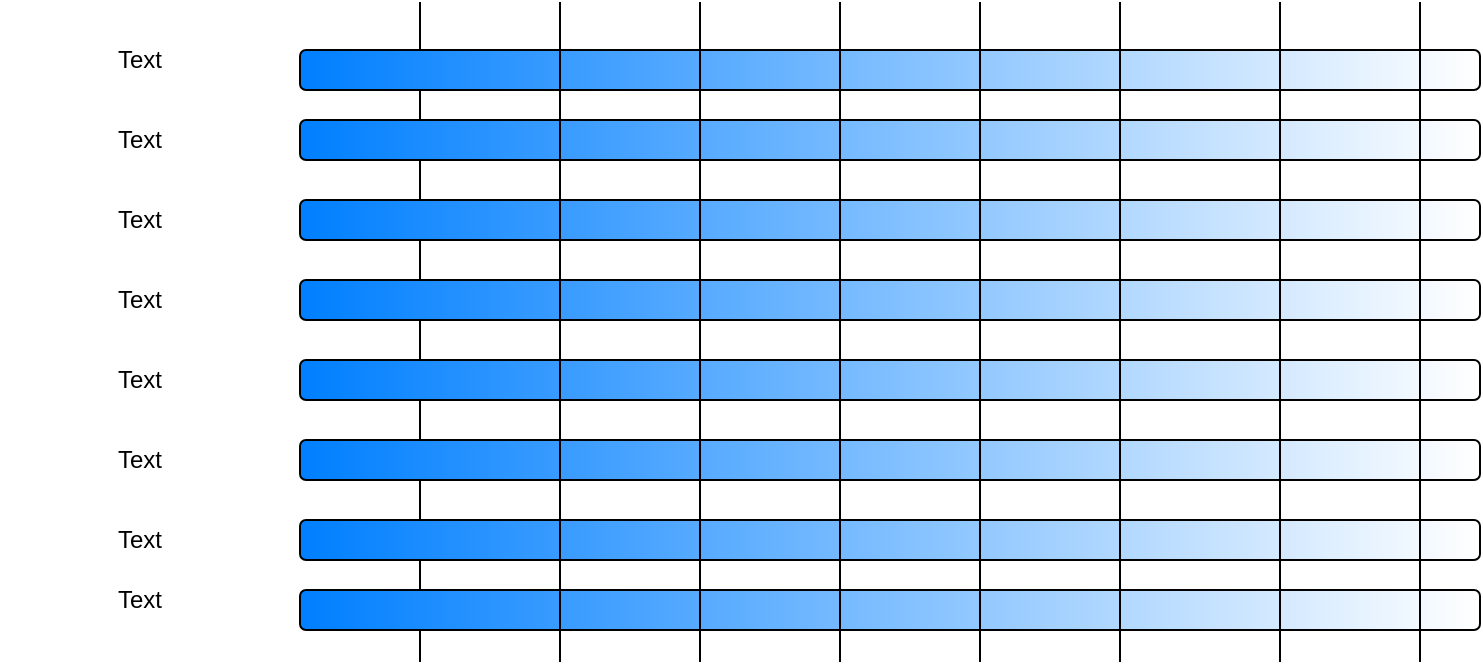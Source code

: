 <mxfile version="14.4.2" type="github">
  <diagram id="1NnK4FntVjuG7IkbfHnp" name="Page-2">
    <mxGraphModel dx="1038" dy="580" grid="1" gridSize="10" guides="1" tooltips="1" connect="1" arrows="1" fold="1" page="1" pageScale="1" pageWidth="850" pageHeight="1100" math="0" shadow="0">
      <root>
        <mxCell id="PYVz5j9ludCQgyBBFUDJ-0" />
        <mxCell id="PYVz5j9ludCQgyBBFUDJ-1" parent="PYVz5j9ludCQgyBBFUDJ-0" />
        <mxCell id="4XuRCM-vg6RH9HbUGs0M-0" value="" style="endArrow=none;html=1;" edge="1" parent="PYVz5j9ludCQgyBBFUDJ-1">
          <mxGeometry width="50" height="50" relative="1" as="geometry">
            <mxPoint x="220" y="390" as="sourcePoint" />
            <mxPoint x="220" y="60" as="targetPoint" />
          </mxGeometry>
        </mxCell>
        <mxCell id="Osk7ziK2DaWPhimZGtd--1" value="" style="rounded=1;whiteSpace=wrap;html=1;labelBackgroundColor=#ffffff;gradientDirection=west;gradientColor=#007FFF;" parent="PYVz5j9ludCQgyBBFUDJ-1" vertex="1">
          <mxGeometry x="160" y="84" width="590" height="20" as="geometry" />
        </mxCell>
        <mxCell id="Osk7ziK2DaWPhimZGtd--2" value="Text" style="text;html=1;strokeColor=none;fillColor=none;align=center;verticalAlign=middle;whiteSpace=wrap;rounded=0;labelBackgroundColor=#ffffff;" parent="PYVz5j9ludCQgyBBFUDJ-1" vertex="1">
          <mxGeometry x="10" y="114" width="140" height="30" as="geometry" />
        </mxCell>
        <mxCell id="Osk7ziK2DaWPhimZGtd--4" value="Text" style="text;html=1;strokeColor=none;fillColor=none;align=center;verticalAlign=middle;whiteSpace=wrap;rounded=0;labelBackgroundColor=#ffffff;" parent="PYVz5j9ludCQgyBBFUDJ-1" vertex="1">
          <mxGeometry x="10" y="154" width="140" height="30" as="geometry" />
        </mxCell>
        <mxCell id="Osk7ziK2DaWPhimZGtd--5" value="Text" style="text;html=1;strokeColor=none;fillColor=none;align=center;verticalAlign=middle;whiteSpace=wrap;rounded=0;labelBackgroundColor=#ffffff;" parent="PYVz5j9ludCQgyBBFUDJ-1" vertex="1">
          <mxGeometry x="10" y="234" width="140" height="30" as="geometry" />
        </mxCell>
        <mxCell id="Osk7ziK2DaWPhimZGtd--6" value="Text" style="text;html=1;strokeColor=none;fillColor=none;align=center;verticalAlign=middle;whiteSpace=wrap;rounded=0;labelBackgroundColor=#ffffff;" parent="PYVz5j9ludCQgyBBFUDJ-1" vertex="1">
          <mxGeometry x="10" y="194" width="140" height="30" as="geometry" />
        </mxCell>
        <mxCell id="Osk7ziK2DaWPhimZGtd--7" value="Text" style="text;html=1;strokeColor=none;fillColor=none;align=center;verticalAlign=middle;whiteSpace=wrap;rounded=0;labelBackgroundColor=#ffffff;" parent="PYVz5j9ludCQgyBBFUDJ-1" vertex="1">
          <mxGeometry x="10" y="274" width="140" height="30" as="geometry" />
        </mxCell>
        <mxCell id="Osk7ziK2DaWPhimZGtd--8" value="Text" style="text;html=1;strokeColor=none;fillColor=none;align=center;verticalAlign=middle;whiteSpace=wrap;rounded=0;labelBackgroundColor=#ffffff;" parent="PYVz5j9ludCQgyBBFUDJ-1" vertex="1">
          <mxGeometry x="10" y="344" width="140" height="30" as="geometry" />
        </mxCell>
        <mxCell id="Osk7ziK2DaWPhimZGtd--9" value="Text" style="text;html=1;strokeColor=none;fillColor=none;align=center;verticalAlign=middle;whiteSpace=wrap;rounded=0;labelBackgroundColor=#ffffff;" parent="PYVz5j9ludCQgyBBFUDJ-1" vertex="1">
          <mxGeometry x="10" y="314" width="140" height="30" as="geometry" />
        </mxCell>
        <mxCell id="Osk7ziK2DaWPhimZGtd--10" value="Text" style="text;html=1;strokeColor=none;fillColor=none;align=center;verticalAlign=middle;whiteSpace=wrap;rounded=0;labelBackgroundColor=#ffffff;" parent="PYVz5j9ludCQgyBBFUDJ-1" vertex="1">
          <mxGeometry x="10" y="74" width="140" height="30" as="geometry" />
        </mxCell>
        <mxCell id="Osk7ziK2DaWPhimZGtd--15" value="" style="rounded=1;whiteSpace=wrap;html=1;labelBackgroundColor=#ffffff;gradientDirection=west;gradientColor=#007FFF;" parent="PYVz5j9ludCQgyBBFUDJ-1" vertex="1">
          <mxGeometry x="160" y="119" width="590" height="20" as="geometry" />
        </mxCell>
        <mxCell id="Osk7ziK2DaWPhimZGtd--16" value="" style="rounded=1;whiteSpace=wrap;html=1;labelBackgroundColor=#ffffff;gradientDirection=west;gradientColor=#007FFF;" parent="PYVz5j9ludCQgyBBFUDJ-1" vertex="1">
          <mxGeometry x="160" y="159" width="590" height="20" as="geometry" />
        </mxCell>
        <mxCell id="Osk7ziK2DaWPhimZGtd--17" value="" style="rounded=1;whiteSpace=wrap;html=1;labelBackgroundColor=#ffffff;gradientDirection=west;gradientColor=#007FFF;" parent="PYVz5j9ludCQgyBBFUDJ-1" vertex="1">
          <mxGeometry x="160" y="199" width="590" height="20" as="geometry" />
        </mxCell>
        <mxCell id="Osk7ziK2DaWPhimZGtd--18" value="" style="rounded=1;whiteSpace=wrap;html=1;labelBackgroundColor=#ffffff;gradientDirection=west;gradientColor=#007FFF;" parent="PYVz5j9ludCQgyBBFUDJ-1" vertex="1">
          <mxGeometry x="160" y="239" width="590" height="20" as="geometry" />
        </mxCell>
        <mxCell id="Osk7ziK2DaWPhimZGtd--19" value="" style="rounded=1;whiteSpace=wrap;html=1;labelBackgroundColor=#ffffff;gradientDirection=west;gradientColor=#007FFF;" parent="PYVz5j9ludCQgyBBFUDJ-1" vertex="1">
          <mxGeometry x="160" y="279" width="590" height="20" as="geometry" />
        </mxCell>
        <mxCell id="Osk7ziK2DaWPhimZGtd--21" value="" style="rounded=1;whiteSpace=wrap;html=1;labelBackgroundColor=#ffffff;gradientDirection=west;gradientColor=#007FFF;" parent="PYVz5j9ludCQgyBBFUDJ-1" vertex="1">
          <mxGeometry x="160" y="319" width="590" height="20" as="geometry" />
        </mxCell>
        <mxCell id="Osk7ziK2DaWPhimZGtd--22" value="" style="rounded=1;whiteSpace=wrap;html=1;labelBackgroundColor=#ffffff;gradientDirection=west;gradientColor=#007FFF;" parent="PYVz5j9ludCQgyBBFUDJ-1" vertex="1">
          <mxGeometry x="160" y="354" width="590" height="20" as="geometry" />
        </mxCell>
        <mxCell id="4XuRCM-vg6RH9HbUGs0M-1" value="" style="endArrow=none;html=1;" edge="1" parent="PYVz5j9ludCQgyBBFUDJ-1">
          <mxGeometry width="50" height="50" relative="1" as="geometry">
            <mxPoint x="290" y="390" as="sourcePoint" />
            <mxPoint x="290" y="60" as="targetPoint" />
          </mxGeometry>
        </mxCell>
        <mxCell id="4XuRCM-vg6RH9HbUGs0M-2" value="" style="endArrow=none;html=1;" edge="1" parent="PYVz5j9ludCQgyBBFUDJ-1">
          <mxGeometry width="50" height="50" relative="1" as="geometry">
            <mxPoint x="360" y="390" as="sourcePoint" />
            <mxPoint x="360" y="60" as="targetPoint" />
          </mxGeometry>
        </mxCell>
        <mxCell id="4XuRCM-vg6RH9HbUGs0M-3" value="" style="endArrow=none;html=1;" edge="1" parent="PYVz5j9ludCQgyBBFUDJ-1">
          <mxGeometry width="50" height="50" relative="1" as="geometry">
            <mxPoint x="430" y="390" as="sourcePoint" />
            <mxPoint x="430" y="60" as="targetPoint" />
          </mxGeometry>
        </mxCell>
        <mxCell id="4XuRCM-vg6RH9HbUGs0M-4" value="" style="endArrow=none;html=1;" edge="1" parent="PYVz5j9ludCQgyBBFUDJ-1">
          <mxGeometry width="50" height="50" relative="1" as="geometry">
            <mxPoint x="500" y="390" as="sourcePoint" />
            <mxPoint x="500" y="60" as="targetPoint" />
          </mxGeometry>
        </mxCell>
        <mxCell id="4XuRCM-vg6RH9HbUGs0M-5" value="" style="endArrow=none;html=1;" edge="1" parent="PYVz5j9ludCQgyBBFUDJ-1">
          <mxGeometry width="50" height="50" relative="1" as="geometry">
            <mxPoint x="570" y="390" as="sourcePoint" />
            <mxPoint x="570" y="60" as="targetPoint" />
          </mxGeometry>
        </mxCell>
        <mxCell id="4XuRCM-vg6RH9HbUGs0M-6" value="" style="endArrow=none;html=1;" edge="1" parent="PYVz5j9ludCQgyBBFUDJ-1">
          <mxGeometry width="50" height="50" relative="1" as="geometry">
            <mxPoint x="650" y="390" as="sourcePoint" />
            <mxPoint x="650" y="60" as="targetPoint" />
          </mxGeometry>
        </mxCell>
        <mxCell id="4XuRCM-vg6RH9HbUGs0M-7" value="" style="endArrow=none;html=1;" edge="1" parent="PYVz5j9ludCQgyBBFUDJ-1">
          <mxGeometry width="50" height="50" relative="1" as="geometry">
            <mxPoint x="720" y="390" as="sourcePoint" />
            <mxPoint x="720" y="60" as="targetPoint" />
          </mxGeometry>
        </mxCell>
      </root>
    </mxGraphModel>
  </diagram>
</mxfile>
